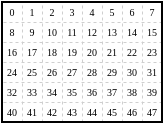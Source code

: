 <mxfile version="24.7.17" pages="2">
  <diagram name="row-major" id="dxTa-nf-bOEMPfZfTC0G">
    <mxGraphModel dx="174" dy="154" grid="1" gridSize="10" guides="1" tooltips="1" connect="1" arrows="1" fold="1" page="1" pageScale="1" pageWidth="850" pageHeight="1100" math="0" shadow="0">
      <root>
        <mxCell id="nCHsW1UH-Y1dxsn32Wa3-0" />
        <mxCell id="nCHsW1UH-Y1dxsn32Wa3-1" parent="nCHsW1UH-Y1dxsn32Wa3-0" />
        <mxCell id="nCHsW1UH-Y1dxsn32Wa3-2" value="" style="endArrow=none;dashed=1;html=1;rounded=0;entryX=0.75;entryY=0;entryDx=0;entryDy=0;exitX=0.75;exitY=1;exitDx=0;exitDy=0;strokeWidth=0.5;strokeColor=#CFCFCF;fontSize=5;fontFamily=Tahoma;" edge="1" parent="nCHsW1UH-Y1dxsn32Wa3-1">
          <mxGeometry width="50" height="50" relative="1" as="geometry">
            <mxPoint x="60" y="60" as="sourcePoint" />
            <mxPoint x="60" as="targetPoint" />
          </mxGeometry>
        </mxCell>
        <mxCell id="nCHsW1UH-Y1dxsn32Wa3-64" value="" style="endArrow=none;dashed=1;html=1;rounded=0;entryX=0.75;entryY=0;entryDx=0;entryDy=0;exitX=0.75;exitY=1;exitDx=0;exitDy=0;strokeWidth=0.5;strokeColor=#CFCFCF;fontSize=5;fontFamily=Tahoma;" edge="1" parent="nCHsW1UH-Y1dxsn32Wa3-1">
          <mxGeometry width="50" height="50" relative="1" as="geometry">
            <mxPoint x="50" y="60" as="sourcePoint" />
            <mxPoint x="50" as="targetPoint" />
          </mxGeometry>
        </mxCell>
        <mxCell id="nCHsW1UH-Y1dxsn32Wa3-65" value="" style="endArrow=none;dashed=1;html=1;rounded=0;entryX=0.75;entryY=0;entryDx=0;entryDy=0;exitX=0.75;exitY=1;exitDx=0;exitDy=0;strokeWidth=0.5;strokeColor=#CFCFCF;fontSize=5;fontFamily=Tahoma;" edge="1" parent="nCHsW1UH-Y1dxsn32Wa3-1">
          <mxGeometry width="50" height="50" relative="1" as="geometry">
            <mxPoint x="30" y="60" as="sourcePoint" />
            <mxPoint x="30" as="targetPoint" />
          </mxGeometry>
        </mxCell>
        <mxCell id="nCHsW1UH-Y1dxsn32Wa3-66" value="" style="endArrow=none;dashed=1;html=1;rounded=0;entryX=0.75;entryY=0;entryDx=0;entryDy=0;exitX=0.75;exitY=1;exitDx=0;exitDy=0;strokeWidth=0.5;strokeColor=#CFCFCF;fontSize=5;fontFamily=Tahoma;" edge="1" parent="nCHsW1UH-Y1dxsn32Wa3-1">
          <mxGeometry width="50" height="50" relative="1" as="geometry">
            <mxPoint x="20" y="60" as="sourcePoint" />
            <mxPoint x="20" as="targetPoint" />
          </mxGeometry>
        </mxCell>
        <mxCell id="nCHsW1UH-Y1dxsn32Wa3-67" value="" style="endArrow=none;dashed=1;html=1;rounded=0;entryX=0.75;entryY=0;entryDx=0;entryDy=0;exitX=0.75;exitY=1;exitDx=0;exitDy=0;strokeWidth=0.5;strokeColor=#CFCFCF;fontSize=5;fontFamily=Tahoma;" edge="1" parent="nCHsW1UH-Y1dxsn32Wa3-1">
          <mxGeometry width="50" height="50" relative="1" as="geometry">
            <mxPoint x="10" y="60" as="sourcePoint" />
            <mxPoint x="10" as="targetPoint" />
          </mxGeometry>
        </mxCell>
        <mxCell id="nCHsW1UH-Y1dxsn32Wa3-68" value="" style="endArrow=none;dashed=1;html=1;rounded=0;entryX=0.75;entryY=0;entryDx=0;entryDy=0;exitX=0.75;exitY=1;exitDx=0;exitDy=0;strokeWidth=0.5;strokeColor=#CFCFCF;fontSize=5;fontFamily=Tahoma;" edge="1" parent="nCHsW1UH-Y1dxsn32Wa3-1">
          <mxGeometry width="50" height="50" relative="1" as="geometry">
            <mxPoint x="70" y="60" as="sourcePoint" />
            <mxPoint x="70" as="targetPoint" />
          </mxGeometry>
        </mxCell>
        <mxCell id="EgG5US5XDcpD_LXcHYMf-1" value="" style="endArrow=none;dashed=1;html=1;rounded=0;entryX=0;entryY=0;entryDx=0;entryDy=0;exitX=1;exitY=0;exitDx=0;exitDy=0;strokeWidth=0.5;strokeColor=#CFCFCF;fontSize=5;fontFamily=Tahoma;" edge="1" parent="nCHsW1UH-Y1dxsn32Wa3-1">
          <mxGeometry width="50" height="50" relative="1" as="geometry">
            <mxPoint x="80" y="40" as="sourcePoint" />
            <mxPoint y="40" as="targetPoint" />
          </mxGeometry>
        </mxCell>
        <mxCell id="EgG5US5XDcpD_LXcHYMf-2" value="" style="endArrow=none;dashed=1;html=1;rounded=0;entryX=0;entryY=0;entryDx=0;entryDy=0;exitX=1;exitY=0;exitDx=0;exitDy=0;strokeWidth=0.5;strokeColor=#CFCFCF;fontSize=5;fontFamily=Tahoma;" edge="1" parent="nCHsW1UH-Y1dxsn32Wa3-1">
          <mxGeometry width="50" height="50" relative="1" as="geometry">
            <mxPoint x="80" y="30" as="sourcePoint" />
            <mxPoint y="30" as="targetPoint" />
          </mxGeometry>
        </mxCell>
        <mxCell id="EgG5US5XDcpD_LXcHYMf-3" value="" style="endArrow=none;dashed=1;html=1;rounded=0;entryX=0;entryY=0;entryDx=0;entryDy=0;exitX=1;exitY=0;exitDx=0;exitDy=0;strokeWidth=0.5;strokeColor=#CFCFCF;fontSize=5;fontFamily=Tahoma;" edge="1" parent="nCHsW1UH-Y1dxsn32Wa3-1">
          <mxGeometry width="50" height="50" relative="1" as="geometry">
            <mxPoint x="80" y="20" as="sourcePoint" />
            <mxPoint y="20" as="targetPoint" />
          </mxGeometry>
        </mxCell>
        <mxCell id="EgG5US5XDcpD_LXcHYMf-4" value="" style="endArrow=none;dashed=1;html=1;rounded=0;entryX=0;entryY=0;entryDx=0;entryDy=0;exitX=1;exitY=0;exitDx=0;exitDy=0;strokeWidth=0.5;strokeColor=#CFCFCF;fontSize=5;fontFamily=Tahoma;" edge="1" parent="nCHsW1UH-Y1dxsn32Wa3-1">
          <mxGeometry width="50" height="50" relative="1" as="geometry">
            <mxPoint x="80" y="10" as="sourcePoint" />
            <mxPoint y="10" as="targetPoint" />
          </mxGeometry>
        </mxCell>
        <mxCell id="EgG5US5XDcpD_LXcHYMf-6" value="" style="endArrow=none;dashed=1;html=1;rounded=0;entryX=0.75;entryY=0;entryDx=0;entryDy=0;exitX=0.75;exitY=1;exitDx=0;exitDy=0;strokeWidth=0.5;strokeColor=#CFCFCF;fontSize=5;fontFamily=Tahoma;" edge="1" parent="nCHsW1UH-Y1dxsn32Wa3-1">
          <mxGeometry width="50" height="50" relative="1" as="geometry">
            <mxPoint x="40" y="60" as="sourcePoint" />
            <mxPoint x="40" as="targetPoint" />
          </mxGeometry>
        </mxCell>
        <mxCell id="nCHsW1UH-Y1dxsn32Wa3-3" value="" style="group;strokeColor=none;fillColor=none;fontSize=5;fontFamily=Tahoma;" vertex="1" connectable="0" parent="nCHsW1UH-Y1dxsn32Wa3-1">
          <mxGeometry width="80" height="60" as="geometry" />
        </mxCell>
        <mxCell id="nCHsW1UH-Y1dxsn32Wa3-4" value="0" style="whiteSpace=wrap;html=1;aspect=fixed;strokeWidth=1;strokeColor=none;fontSize=5;fontFamily=Tahoma;fillColor=none;" vertex="1" parent="nCHsW1UH-Y1dxsn32Wa3-3">
          <mxGeometry width="10" height="10" as="geometry" />
        </mxCell>
        <mxCell id="nCHsW1UH-Y1dxsn32Wa3-5" value="9" style="whiteSpace=wrap;html=1;aspect=fixed;strokeWidth=1;strokeColor=none;fontSize=5;fontFamily=Tahoma;fillColor=none;" vertex="1" parent="nCHsW1UH-Y1dxsn32Wa3-3">
          <mxGeometry x="10" y="10" width="10" height="10" as="geometry" />
        </mxCell>
        <mxCell id="nCHsW1UH-Y1dxsn32Wa3-6" value="8" style="whiteSpace=wrap;html=1;aspect=fixed;strokeWidth=1;strokeColor=none;fontSize=5;fontFamily=Tahoma;fillColor=none;" vertex="1" parent="nCHsW1UH-Y1dxsn32Wa3-3">
          <mxGeometry y="10" width="10" height="10" as="geometry" />
        </mxCell>
        <mxCell id="nCHsW1UH-Y1dxsn32Wa3-7" value="1" style="whiteSpace=wrap;html=1;aspect=fixed;strokeWidth=1;strokeColor=none;fontSize=5;fontFamily=Tahoma;fillColor=none;" vertex="1" parent="nCHsW1UH-Y1dxsn32Wa3-3">
          <mxGeometry x="10" width="10" height="10" as="geometry" />
        </mxCell>
        <mxCell id="nCHsW1UH-Y1dxsn32Wa3-8" value="16" style="whiteSpace=wrap;html=1;aspect=fixed;strokeWidth=1;strokeColor=none;fontSize=5;fontFamily=Tahoma;fillColor=none;" vertex="1" parent="nCHsW1UH-Y1dxsn32Wa3-3">
          <mxGeometry y="20" width="10" height="10" as="geometry" />
        </mxCell>
        <mxCell id="nCHsW1UH-Y1dxsn32Wa3-9" value="25" style="whiteSpace=wrap;html=1;aspect=fixed;strokeWidth=1;strokeColor=none;fontSize=5;fontFamily=Tahoma;fillColor=none;" vertex="1" parent="nCHsW1UH-Y1dxsn32Wa3-3">
          <mxGeometry x="10" y="30" width="10" height="10" as="geometry" />
        </mxCell>
        <mxCell id="nCHsW1UH-Y1dxsn32Wa3-10" value="24" style="whiteSpace=wrap;html=1;aspect=fixed;strokeWidth=1;strokeColor=none;fontSize=5;fontFamily=Tahoma;fillColor=none;" vertex="1" parent="nCHsW1UH-Y1dxsn32Wa3-3">
          <mxGeometry y="30" width="10" height="10" as="geometry" />
        </mxCell>
        <mxCell id="nCHsW1UH-Y1dxsn32Wa3-11" value="17" style="whiteSpace=wrap;html=1;aspect=fixed;strokeWidth=1;strokeColor=none;fontSize=5;fontFamily=Tahoma;fillColor=none;" vertex="1" parent="nCHsW1UH-Y1dxsn32Wa3-3">
          <mxGeometry x="10" y="20" width="10" height="10" as="geometry" />
        </mxCell>
        <mxCell id="nCHsW1UH-Y1dxsn32Wa3-12" value="2" style="whiteSpace=wrap;html=1;aspect=fixed;strokeWidth=1;strokeColor=none;fontSize=5;fontFamily=Tahoma;fillColor=none;" vertex="1" parent="nCHsW1UH-Y1dxsn32Wa3-3">
          <mxGeometry x="20" width="10" height="10" as="geometry" />
        </mxCell>
        <mxCell id="nCHsW1UH-Y1dxsn32Wa3-13" value="11" style="whiteSpace=wrap;html=1;aspect=fixed;strokeWidth=1;strokeColor=none;fontSize=5;fontFamily=Tahoma;fillColor=none;" vertex="1" parent="nCHsW1UH-Y1dxsn32Wa3-3">
          <mxGeometry x="30" y="10" width="10" height="10" as="geometry" />
        </mxCell>
        <mxCell id="nCHsW1UH-Y1dxsn32Wa3-14" value="10" style="whiteSpace=wrap;html=1;aspect=fixed;strokeWidth=1;strokeColor=none;fontSize=5;fontFamily=Tahoma;fillColor=none;" vertex="1" parent="nCHsW1UH-Y1dxsn32Wa3-3">
          <mxGeometry x="20" y="10" width="10" height="10" as="geometry" />
        </mxCell>
        <mxCell id="nCHsW1UH-Y1dxsn32Wa3-15" value="3" style="whiteSpace=wrap;html=1;aspect=fixed;strokeWidth=1;strokeColor=none;fontSize=5;fontFamily=Tahoma;fillColor=none;" vertex="1" parent="nCHsW1UH-Y1dxsn32Wa3-3">
          <mxGeometry x="30" width="10" height="10" as="geometry" />
        </mxCell>
        <mxCell id="nCHsW1UH-Y1dxsn32Wa3-16" value="18" style="whiteSpace=wrap;html=1;aspect=fixed;strokeWidth=1;strokeColor=none;fontSize=5;fontFamily=Tahoma;fillColor=none;" vertex="1" parent="nCHsW1UH-Y1dxsn32Wa3-3">
          <mxGeometry x="20" y="20" width="10" height="10" as="geometry" />
        </mxCell>
        <mxCell id="nCHsW1UH-Y1dxsn32Wa3-17" value="27" style="whiteSpace=wrap;html=1;aspect=fixed;strokeWidth=1;strokeColor=none;fontSize=5;fontFamily=Tahoma;fillColor=none;" vertex="1" parent="nCHsW1UH-Y1dxsn32Wa3-3">
          <mxGeometry x="30" y="30" width="10" height="10" as="geometry" />
        </mxCell>
        <mxCell id="nCHsW1UH-Y1dxsn32Wa3-18" value="26" style="whiteSpace=wrap;html=1;aspect=fixed;strokeWidth=1;strokeColor=none;fontSize=5;fontFamily=Tahoma;fillColor=none;" vertex="1" parent="nCHsW1UH-Y1dxsn32Wa3-3">
          <mxGeometry x="20" y="30" width="10" height="10" as="geometry" />
        </mxCell>
        <mxCell id="nCHsW1UH-Y1dxsn32Wa3-19" value="19" style="whiteSpace=wrap;html=1;aspect=fixed;strokeWidth=1;strokeColor=none;fontSize=5;fontFamily=Tahoma;fillColor=none;" vertex="1" parent="nCHsW1UH-Y1dxsn32Wa3-3">
          <mxGeometry x="30" y="20" width="10" height="10" as="geometry" />
        </mxCell>
        <mxCell id="nCHsW1UH-Y1dxsn32Wa3-20" value="32" style="whiteSpace=wrap;html=1;aspect=fixed;strokeWidth=1;strokeColor=none;fontSize=5;fontFamily=Tahoma;fillColor=none;" vertex="1" parent="nCHsW1UH-Y1dxsn32Wa3-3">
          <mxGeometry y="40" width="10" height="10" as="geometry" />
        </mxCell>
        <mxCell id="nCHsW1UH-Y1dxsn32Wa3-21" value="41" style="whiteSpace=wrap;html=1;aspect=fixed;strokeWidth=1;strokeColor=none;fontSize=5;fontFamily=Tahoma;fillColor=none;" vertex="1" parent="nCHsW1UH-Y1dxsn32Wa3-3">
          <mxGeometry x="10" y="50" width="10" height="10" as="geometry" />
        </mxCell>
        <mxCell id="nCHsW1UH-Y1dxsn32Wa3-22" value="40" style="whiteSpace=wrap;html=1;aspect=fixed;strokeWidth=1;strokeColor=none;fontSize=5;fontFamily=Tahoma;fillColor=none;" vertex="1" parent="nCHsW1UH-Y1dxsn32Wa3-3">
          <mxGeometry y="50" width="10" height="10" as="geometry" />
        </mxCell>
        <mxCell id="nCHsW1UH-Y1dxsn32Wa3-23" value="33" style="whiteSpace=wrap;html=1;aspect=fixed;strokeWidth=1;strokeColor=none;fontSize=5;fontFamily=Tahoma;fillColor=none;" vertex="1" parent="nCHsW1UH-Y1dxsn32Wa3-3">
          <mxGeometry x="10" y="40" width="10" height="10" as="geometry" />
        </mxCell>
        <mxCell id="nCHsW1UH-Y1dxsn32Wa3-24" value="34" style="whiteSpace=wrap;html=1;aspect=fixed;strokeWidth=1;strokeColor=none;fontSize=5;fontFamily=Tahoma;fillColor=none;" vertex="1" parent="nCHsW1UH-Y1dxsn32Wa3-3">
          <mxGeometry x="20" y="40" width="10" height="10" as="geometry" />
        </mxCell>
        <mxCell id="nCHsW1UH-Y1dxsn32Wa3-25" value="43" style="whiteSpace=wrap;html=1;aspect=fixed;strokeWidth=1;strokeColor=none;fontSize=5;fontFamily=Tahoma;fillColor=none;" vertex="1" parent="nCHsW1UH-Y1dxsn32Wa3-3">
          <mxGeometry x="30" y="50" width="10" height="10" as="geometry" />
        </mxCell>
        <mxCell id="nCHsW1UH-Y1dxsn32Wa3-26" value="42" style="whiteSpace=wrap;html=1;aspect=fixed;strokeWidth=1;strokeColor=none;fontSize=5;fontFamily=Tahoma;fillColor=none;" vertex="1" parent="nCHsW1UH-Y1dxsn32Wa3-3">
          <mxGeometry x="20" y="50" width="10" height="10" as="geometry" />
        </mxCell>
        <mxCell id="nCHsW1UH-Y1dxsn32Wa3-27" value="35" style="whiteSpace=wrap;html=1;aspect=fixed;strokeWidth=1;strokeColor=none;fontSize=5;fontFamily=Tahoma;fillColor=none;" vertex="1" parent="nCHsW1UH-Y1dxsn32Wa3-3">
          <mxGeometry x="30" y="40" width="10" height="10" as="geometry" />
        </mxCell>
        <mxCell id="nCHsW1UH-Y1dxsn32Wa3-28" value="4" style="whiteSpace=wrap;html=1;aspect=fixed;strokeWidth=1;strokeColor=none;fontSize=5;fontFamily=Tahoma;fillColor=none;" vertex="1" parent="nCHsW1UH-Y1dxsn32Wa3-3">
          <mxGeometry x="40" width="10" height="10" as="geometry" />
        </mxCell>
        <mxCell id="nCHsW1UH-Y1dxsn32Wa3-29" value="13" style="whiteSpace=wrap;html=1;aspect=fixed;strokeWidth=1;strokeColor=none;fontSize=5;fontFamily=Tahoma;fillColor=none;" vertex="1" parent="nCHsW1UH-Y1dxsn32Wa3-3">
          <mxGeometry x="50" y="10" width="10" height="10" as="geometry" />
        </mxCell>
        <mxCell id="nCHsW1UH-Y1dxsn32Wa3-30" value="12" style="whiteSpace=wrap;html=1;aspect=fixed;strokeWidth=1;strokeColor=none;fontSize=5;fontFamily=Tahoma;fillColor=none;" vertex="1" parent="nCHsW1UH-Y1dxsn32Wa3-3">
          <mxGeometry x="40" y="10" width="10" height="10" as="geometry" />
        </mxCell>
        <mxCell id="nCHsW1UH-Y1dxsn32Wa3-31" value="5" style="whiteSpace=wrap;html=1;aspect=fixed;strokeWidth=1;strokeColor=none;fontSize=5;fontFamily=Tahoma;fillColor=none;" vertex="1" parent="nCHsW1UH-Y1dxsn32Wa3-3">
          <mxGeometry x="50" width="10" height="10" as="geometry" />
        </mxCell>
        <mxCell id="nCHsW1UH-Y1dxsn32Wa3-32" value="20" style="whiteSpace=wrap;html=1;aspect=fixed;strokeWidth=1;strokeColor=none;fontSize=5;fontFamily=Tahoma;fillColor=none;" vertex="1" parent="nCHsW1UH-Y1dxsn32Wa3-3">
          <mxGeometry x="40" y="20" width="10" height="10" as="geometry" />
        </mxCell>
        <mxCell id="nCHsW1UH-Y1dxsn32Wa3-33" value="29" style="whiteSpace=wrap;html=1;aspect=fixed;strokeWidth=1;strokeColor=none;fontSize=5;fontFamily=Tahoma;fillColor=none;" vertex="1" parent="nCHsW1UH-Y1dxsn32Wa3-3">
          <mxGeometry x="50" y="30" width="10" height="10" as="geometry" />
        </mxCell>
        <mxCell id="nCHsW1UH-Y1dxsn32Wa3-34" value="28" style="whiteSpace=wrap;html=1;aspect=fixed;strokeWidth=1;strokeColor=none;fontSize=5;fontFamily=Tahoma;fillColor=none;" vertex="1" parent="nCHsW1UH-Y1dxsn32Wa3-3">
          <mxGeometry x="40" y="30" width="10" height="10" as="geometry" />
        </mxCell>
        <mxCell id="nCHsW1UH-Y1dxsn32Wa3-35" value="21" style="whiteSpace=wrap;html=1;aspect=fixed;strokeWidth=1;strokeColor=none;fontSize=5;fontFamily=Tahoma;fillColor=none;" vertex="1" parent="nCHsW1UH-Y1dxsn32Wa3-3">
          <mxGeometry x="50" y="20" width="10" height="10" as="geometry" />
        </mxCell>
        <mxCell id="nCHsW1UH-Y1dxsn32Wa3-36" value="6" style="whiteSpace=wrap;html=1;aspect=fixed;strokeWidth=1;strokeColor=none;fontSize=5;fontFamily=Tahoma;fillColor=none;" vertex="1" parent="nCHsW1UH-Y1dxsn32Wa3-3">
          <mxGeometry x="60" width="10" height="10" as="geometry" />
        </mxCell>
        <mxCell id="nCHsW1UH-Y1dxsn32Wa3-37" value="15" style="whiteSpace=wrap;html=1;aspect=fixed;strokeWidth=1;strokeColor=none;fontSize=5;fontFamily=Tahoma;fillColor=none;" vertex="1" parent="nCHsW1UH-Y1dxsn32Wa3-3">
          <mxGeometry x="70" y="10" width="10" height="10" as="geometry" />
        </mxCell>
        <mxCell id="nCHsW1UH-Y1dxsn32Wa3-38" value="14" style="whiteSpace=wrap;html=1;aspect=fixed;strokeWidth=1;strokeColor=none;fontSize=5;fontFamily=Tahoma;fillColor=none;" vertex="1" parent="nCHsW1UH-Y1dxsn32Wa3-3">
          <mxGeometry x="60" y="10" width="10" height="10" as="geometry" />
        </mxCell>
        <mxCell id="nCHsW1UH-Y1dxsn32Wa3-39" value="7" style="whiteSpace=wrap;html=1;aspect=fixed;strokeWidth=1;strokeColor=none;fontSize=5;fontFamily=Tahoma;fillColor=none;" vertex="1" parent="nCHsW1UH-Y1dxsn32Wa3-3">
          <mxGeometry x="70" width="10" height="10" as="geometry" />
        </mxCell>
        <mxCell id="nCHsW1UH-Y1dxsn32Wa3-40" value="22" style="whiteSpace=wrap;html=1;aspect=fixed;strokeWidth=1;strokeColor=none;fontSize=5;fontFamily=Tahoma;fillColor=none;" vertex="1" parent="nCHsW1UH-Y1dxsn32Wa3-3">
          <mxGeometry x="60" y="20" width="10" height="10" as="geometry" />
        </mxCell>
        <mxCell id="nCHsW1UH-Y1dxsn32Wa3-41" value="31" style="whiteSpace=wrap;html=1;aspect=fixed;strokeWidth=1;strokeColor=none;fontSize=5;fontFamily=Tahoma;fillColor=none;" vertex="1" parent="nCHsW1UH-Y1dxsn32Wa3-3">
          <mxGeometry x="70" y="30" width="10" height="10" as="geometry" />
        </mxCell>
        <mxCell id="nCHsW1UH-Y1dxsn32Wa3-42" value="30" style="whiteSpace=wrap;html=1;aspect=fixed;strokeWidth=1;strokeColor=none;fontSize=5;fontFamily=Tahoma;fillColor=none;" vertex="1" parent="nCHsW1UH-Y1dxsn32Wa3-3">
          <mxGeometry x="60" y="30" width="10" height="10" as="geometry" />
        </mxCell>
        <mxCell id="nCHsW1UH-Y1dxsn32Wa3-43" value="23" style="whiteSpace=wrap;html=1;aspect=fixed;strokeWidth=1;strokeColor=none;fontSize=5;fontFamily=Tahoma;fillColor=none;" vertex="1" parent="nCHsW1UH-Y1dxsn32Wa3-3">
          <mxGeometry x="70" y="20" width="10" height="10" as="geometry" />
        </mxCell>
        <mxCell id="nCHsW1UH-Y1dxsn32Wa3-44" value="36" style="whiteSpace=wrap;html=1;aspect=fixed;strokeWidth=1;strokeColor=none;fontSize=5;fontFamily=Tahoma;fillColor=none;" vertex="1" parent="nCHsW1UH-Y1dxsn32Wa3-3">
          <mxGeometry x="40" y="40" width="10" height="10" as="geometry" />
        </mxCell>
        <mxCell id="nCHsW1UH-Y1dxsn32Wa3-45" value="45" style="whiteSpace=wrap;html=1;aspect=fixed;strokeWidth=1;strokeColor=none;fontSize=5;fontFamily=Tahoma;fillColor=none;" vertex="1" parent="nCHsW1UH-Y1dxsn32Wa3-3">
          <mxGeometry x="50" y="50" width="10" height="10" as="geometry" />
        </mxCell>
        <mxCell id="nCHsW1UH-Y1dxsn32Wa3-46" value="44" style="whiteSpace=wrap;html=1;aspect=fixed;strokeWidth=1;strokeColor=none;fontSize=5;fontFamily=Tahoma;fillColor=none;" vertex="1" parent="nCHsW1UH-Y1dxsn32Wa3-3">
          <mxGeometry x="40" y="50" width="10" height="10" as="geometry" />
        </mxCell>
        <mxCell id="nCHsW1UH-Y1dxsn32Wa3-47" value="37" style="whiteSpace=wrap;html=1;aspect=fixed;strokeWidth=1;strokeColor=none;fontSize=5;fontFamily=Tahoma;fillColor=none;" vertex="1" parent="nCHsW1UH-Y1dxsn32Wa3-3">
          <mxGeometry x="50" y="40" width="10" height="10" as="geometry" />
        </mxCell>
        <mxCell id="nCHsW1UH-Y1dxsn32Wa3-48" value="38" style="whiteSpace=wrap;html=1;aspect=fixed;strokeWidth=1;strokeColor=none;fontSize=5;fontFamily=Tahoma;fillColor=none;" vertex="1" parent="nCHsW1UH-Y1dxsn32Wa3-3">
          <mxGeometry x="60" y="40" width="10" height="10" as="geometry" />
        </mxCell>
        <mxCell id="nCHsW1UH-Y1dxsn32Wa3-49" value="47" style="whiteSpace=wrap;html=1;aspect=fixed;strokeWidth=1;strokeColor=none;fontSize=5;fontFamily=Tahoma;fillColor=none;" vertex="1" parent="nCHsW1UH-Y1dxsn32Wa3-3">
          <mxGeometry x="70" y="50" width="10" height="10" as="geometry" />
        </mxCell>
        <mxCell id="nCHsW1UH-Y1dxsn32Wa3-50" value="46" style="whiteSpace=wrap;html=1;aspect=fixed;strokeWidth=1;strokeColor=none;fontSize=5;fontFamily=Tahoma;fillColor=none;" vertex="1" parent="nCHsW1UH-Y1dxsn32Wa3-3">
          <mxGeometry x="60" y="50" width="10" height="10" as="geometry" />
        </mxCell>
        <mxCell id="nCHsW1UH-Y1dxsn32Wa3-51" value="39" style="whiteSpace=wrap;html=1;aspect=fixed;strokeWidth=1;strokeColor=none;fontSize=5;fontFamily=Tahoma;fillColor=none;" vertex="1" parent="nCHsW1UH-Y1dxsn32Wa3-3">
          <mxGeometry x="70" y="40" width="10" height="10" as="geometry" />
        </mxCell>
        <mxCell id="EgG5US5XDcpD_LXcHYMf-0" value="" style="endArrow=none;dashed=1;html=1;rounded=0;entryX=0;entryY=0;entryDx=0;entryDy=0;exitX=1;exitY=0;exitDx=0;exitDy=0;strokeWidth=0.5;strokeColor=#CFCFCF;fontSize=5;fontFamily=Tahoma;" edge="1" parent="nCHsW1UH-Y1dxsn32Wa3-3" source="nCHsW1UH-Y1dxsn32Wa3-49" target="nCHsW1UH-Y1dxsn32Wa3-22">
          <mxGeometry width="50" height="50" relative="1" as="geometry">
            <mxPoint x="70" y="70" as="sourcePoint" />
            <mxPoint x="70" y="10" as="targetPoint" />
          </mxGeometry>
        </mxCell>
        <mxCell id="nCHsW1UH-Y1dxsn32Wa3-70" value="" style="rounded=0;whiteSpace=wrap;html=1;fillColor=none;fontSize=5;fontFamily=Tahoma;" vertex="1" parent="nCHsW1UH-Y1dxsn32Wa3-3">
          <mxGeometry width="80" height="60" as="geometry" />
        </mxCell>
      </root>
    </mxGraphModel>
  </diagram>
  <diagram name="packed" id="snhxxDHDTNbqBV9duYii">
    <mxGraphModel dx="357" dy="315" grid="1" gridSize="10" guides="1" tooltips="1" connect="1" arrows="1" fold="1" page="1" pageScale="1" pageWidth="850" pageHeight="1100" math="0" shadow="0">
      <root>
        <mxCell id="0" />
        <mxCell id="1" parent="0" />
        <mxCell id="UL2W5s986irqLUqF3foX-220" value="" style="endArrow=none;dashed=1;html=1;rounded=0;entryX=0.75;entryY=0;entryDx=0;entryDy=0;exitX=0.75;exitY=1;exitDx=0;exitDy=0;strokeWidth=0.5;strokeColor=#CFCFCF;fontSize=5;fontFamily=Tahoma;" edge="1" parent="1">
          <mxGeometry width="50" height="50" relative="1" as="geometry">
            <mxPoint x="60" y="60" as="sourcePoint" />
            <mxPoint x="60" as="targetPoint" />
          </mxGeometry>
        </mxCell>
        <mxCell id="UL2W5s986irqLUqF3foX-205" value="" style="group;strokeColor=none;fillColor=none;fontSize=5;fontFamily=Tahoma;" vertex="1" connectable="0" parent="1">
          <mxGeometry width="80" height="60" as="geometry" />
        </mxCell>
        <mxCell id="UL2W5s986irqLUqF3foX-1" value="0" style="whiteSpace=wrap;html=1;aspect=fixed;strokeWidth=1;strokeColor=none;fontSize=5;fontFamily=Tahoma;fillColor=none;" vertex="1" parent="UL2W5s986irqLUqF3foX-205">
          <mxGeometry width="10" height="10" as="geometry" />
        </mxCell>
        <mxCell id="UL2W5s986irqLUqF3foX-3" value="5" style="whiteSpace=wrap;html=1;aspect=fixed;strokeWidth=1;strokeColor=none;fontSize=5;fontFamily=Tahoma;fillColor=none;" vertex="1" parent="UL2W5s986irqLUqF3foX-205">
          <mxGeometry x="10" y="10" width="10" height="10" as="geometry" />
        </mxCell>
        <mxCell id="UL2W5s986irqLUqF3foX-5" value="4" style="whiteSpace=wrap;html=1;aspect=fixed;strokeWidth=1;strokeColor=none;fontSize=5;fontFamily=Tahoma;fillColor=none;" vertex="1" parent="UL2W5s986irqLUqF3foX-205">
          <mxGeometry y="10" width="10" height="10" as="geometry" />
        </mxCell>
        <mxCell id="UL2W5s986irqLUqF3foX-6" value="1" style="whiteSpace=wrap;html=1;aspect=fixed;strokeWidth=1;strokeColor=none;fontSize=5;fontFamily=Tahoma;fillColor=none;" vertex="1" parent="UL2W5s986irqLUqF3foX-205">
          <mxGeometry x="10" width="10" height="10" as="geometry" />
        </mxCell>
        <mxCell id="UL2W5s986irqLUqF3foX-7" value="8" style="whiteSpace=wrap;html=1;aspect=fixed;strokeWidth=1;strokeColor=none;fontSize=5;fontFamily=Tahoma;fillColor=none;" vertex="1" parent="UL2W5s986irqLUqF3foX-205">
          <mxGeometry y="20" width="10" height="10" as="geometry" />
        </mxCell>
        <mxCell id="UL2W5s986irqLUqF3foX-8" value="13" style="whiteSpace=wrap;html=1;aspect=fixed;strokeWidth=1;strokeColor=none;fontSize=5;fontFamily=Tahoma;fillColor=none;" vertex="1" parent="UL2W5s986irqLUqF3foX-205">
          <mxGeometry x="10" y="30" width="10" height="10" as="geometry" />
        </mxCell>
        <mxCell id="UL2W5s986irqLUqF3foX-9" value="12" style="whiteSpace=wrap;html=1;aspect=fixed;strokeWidth=1;strokeColor=none;fontSize=5;fontFamily=Tahoma;fillColor=none;" vertex="1" parent="UL2W5s986irqLUqF3foX-205">
          <mxGeometry y="30" width="10" height="10" as="geometry" />
        </mxCell>
        <mxCell id="UL2W5s986irqLUqF3foX-10" value="9" style="whiteSpace=wrap;html=1;aspect=fixed;strokeWidth=1;strokeColor=none;fontSize=5;fontFamily=Tahoma;fillColor=none;" vertex="1" parent="UL2W5s986irqLUqF3foX-205">
          <mxGeometry x="10" y="20" width="10" height="10" as="geometry" />
        </mxCell>
        <mxCell id="UL2W5s986irqLUqF3foX-11" value="2" style="whiteSpace=wrap;html=1;aspect=fixed;strokeWidth=1;strokeColor=none;fontSize=5;fontFamily=Tahoma;fillColor=none;" vertex="1" parent="UL2W5s986irqLUqF3foX-205">
          <mxGeometry x="20" width="10" height="10" as="geometry" />
        </mxCell>
        <mxCell id="UL2W5s986irqLUqF3foX-12" value="7" style="whiteSpace=wrap;html=1;aspect=fixed;strokeWidth=1;strokeColor=none;fontSize=5;fontFamily=Tahoma;fillColor=none;" vertex="1" parent="UL2W5s986irqLUqF3foX-205">
          <mxGeometry x="30" y="10" width="10" height="10" as="geometry" />
        </mxCell>
        <mxCell id="UL2W5s986irqLUqF3foX-13" value="6" style="whiteSpace=wrap;html=1;aspect=fixed;strokeWidth=1;strokeColor=none;fontSize=5;fontFamily=Tahoma;fillColor=none;" vertex="1" parent="UL2W5s986irqLUqF3foX-205">
          <mxGeometry x="20" y="10" width="10" height="10" as="geometry" />
        </mxCell>
        <mxCell id="UL2W5s986irqLUqF3foX-14" value="3" style="whiteSpace=wrap;html=1;aspect=fixed;strokeWidth=1;strokeColor=none;fontSize=5;fontFamily=Tahoma;fillColor=none;" vertex="1" parent="UL2W5s986irqLUqF3foX-205">
          <mxGeometry x="30" width="10" height="10" as="geometry" />
        </mxCell>
        <mxCell id="UL2W5s986irqLUqF3foX-15" value="10" style="whiteSpace=wrap;html=1;aspect=fixed;strokeWidth=1;strokeColor=none;fontSize=5;fontFamily=Tahoma;fillColor=none;" vertex="1" parent="UL2W5s986irqLUqF3foX-205">
          <mxGeometry x="20" y="20" width="10" height="10" as="geometry" />
        </mxCell>
        <mxCell id="UL2W5s986irqLUqF3foX-16" value="15" style="whiteSpace=wrap;html=1;aspect=fixed;strokeWidth=1;strokeColor=none;fontSize=5;fontFamily=Tahoma;fillColor=none;" vertex="1" parent="UL2W5s986irqLUqF3foX-205">
          <mxGeometry x="30" y="30" width="10" height="10" as="geometry" />
        </mxCell>
        <mxCell id="UL2W5s986irqLUqF3foX-17" value="14" style="whiteSpace=wrap;html=1;aspect=fixed;strokeWidth=1;strokeColor=none;fontSize=5;fontFamily=Tahoma;fillColor=none;" vertex="1" parent="UL2W5s986irqLUqF3foX-205">
          <mxGeometry x="20" y="30" width="10" height="10" as="geometry" />
        </mxCell>
        <mxCell id="UL2W5s986irqLUqF3foX-18" value="11" style="whiteSpace=wrap;html=1;aspect=fixed;strokeWidth=1;strokeColor=none;fontSize=5;fontFamily=Tahoma;fillColor=none;" vertex="1" parent="UL2W5s986irqLUqF3foX-205">
          <mxGeometry x="30" y="20" width="10" height="10" as="geometry" />
        </mxCell>
        <mxCell id="UL2W5s986irqLUqF3foX-19" value="16" style="whiteSpace=wrap;html=1;aspect=fixed;strokeWidth=1;strokeColor=none;fontSize=5;fontFamily=Tahoma;fillColor=none;" vertex="1" parent="UL2W5s986irqLUqF3foX-205">
          <mxGeometry y="40" width="10" height="10" as="geometry" />
        </mxCell>
        <mxCell id="UL2W5s986irqLUqF3foX-20" value="21" style="whiteSpace=wrap;html=1;aspect=fixed;strokeWidth=1;strokeColor=none;fontSize=5;fontFamily=Tahoma;fillColor=none;" vertex="1" parent="UL2W5s986irqLUqF3foX-205">
          <mxGeometry x="10" y="50" width="10" height="10" as="geometry" />
        </mxCell>
        <mxCell id="UL2W5s986irqLUqF3foX-21" value="20" style="whiteSpace=wrap;html=1;aspect=fixed;strokeWidth=1;strokeColor=none;fontSize=5;fontFamily=Tahoma;fillColor=none;" vertex="1" parent="UL2W5s986irqLUqF3foX-205">
          <mxGeometry y="50" width="10" height="10" as="geometry" />
        </mxCell>
        <mxCell id="UL2W5s986irqLUqF3foX-22" value="17" style="whiteSpace=wrap;html=1;aspect=fixed;strokeWidth=1;strokeColor=none;fontSize=5;fontFamily=Tahoma;fillColor=none;" vertex="1" parent="UL2W5s986irqLUqF3foX-205">
          <mxGeometry x="10" y="40" width="10" height="10" as="geometry" />
        </mxCell>
        <mxCell id="UL2W5s986irqLUqF3foX-27" value="18" style="whiteSpace=wrap;html=1;aspect=fixed;strokeWidth=1;strokeColor=none;fontSize=5;fontFamily=Tahoma;fillColor=none;" vertex="1" parent="UL2W5s986irqLUqF3foX-205">
          <mxGeometry x="20" y="40" width="10" height="10" as="geometry" />
        </mxCell>
        <mxCell id="UL2W5s986irqLUqF3foX-28" value="23" style="whiteSpace=wrap;html=1;aspect=fixed;strokeWidth=1;strokeColor=none;fontSize=5;fontFamily=Tahoma;fillColor=none;" vertex="1" parent="UL2W5s986irqLUqF3foX-205">
          <mxGeometry x="30" y="50" width="10" height="10" as="geometry" />
        </mxCell>
        <mxCell id="UL2W5s986irqLUqF3foX-29" value="22" style="whiteSpace=wrap;html=1;aspect=fixed;strokeWidth=1;strokeColor=none;fontSize=5;fontFamily=Tahoma;fillColor=none;" vertex="1" parent="UL2W5s986irqLUqF3foX-205">
          <mxGeometry x="20" y="50" width="10" height="10" as="geometry" />
        </mxCell>
        <mxCell id="UL2W5s986irqLUqF3foX-30" value="19" style="whiteSpace=wrap;html=1;aspect=fixed;strokeWidth=1;strokeColor=none;fontSize=5;fontFamily=Tahoma;fillColor=none;" vertex="1" parent="UL2W5s986irqLUqF3foX-205">
          <mxGeometry x="30" y="40" width="10" height="10" as="geometry" />
        </mxCell>
        <mxCell id="UL2W5s986irqLUqF3foX-35" value="24" style="whiteSpace=wrap;html=1;aspect=fixed;strokeWidth=1;strokeColor=none;fontSize=5;fontFamily=Tahoma;fillColor=none;" vertex="1" parent="UL2W5s986irqLUqF3foX-205">
          <mxGeometry x="40" width="10" height="10" as="geometry" />
        </mxCell>
        <mxCell id="UL2W5s986irqLUqF3foX-36" value="29" style="whiteSpace=wrap;html=1;aspect=fixed;strokeWidth=1;strokeColor=none;fontSize=5;fontFamily=Tahoma;fillColor=none;" vertex="1" parent="UL2W5s986irqLUqF3foX-205">
          <mxGeometry x="50" y="10" width="10" height="10" as="geometry" />
        </mxCell>
        <mxCell id="UL2W5s986irqLUqF3foX-37" value="28" style="whiteSpace=wrap;html=1;aspect=fixed;strokeWidth=1;strokeColor=none;fontSize=5;fontFamily=Tahoma;fillColor=none;" vertex="1" parent="UL2W5s986irqLUqF3foX-205">
          <mxGeometry x="40" y="10" width="10" height="10" as="geometry" />
        </mxCell>
        <mxCell id="UL2W5s986irqLUqF3foX-38" value="25" style="whiteSpace=wrap;html=1;aspect=fixed;strokeWidth=1;strokeColor=none;fontSize=5;fontFamily=Tahoma;fillColor=none;" vertex="1" parent="UL2W5s986irqLUqF3foX-205">
          <mxGeometry x="50" width="10" height="10" as="geometry" />
        </mxCell>
        <mxCell id="UL2W5s986irqLUqF3foX-39" value="32" style="whiteSpace=wrap;html=1;aspect=fixed;strokeWidth=1;strokeColor=none;fontSize=5;fontFamily=Tahoma;fillColor=none;" vertex="1" parent="UL2W5s986irqLUqF3foX-205">
          <mxGeometry x="40" y="20" width="10" height="10" as="geometry" />
        </mxCell>
        <mxCell id="UL2W5s986irqLUqF3foX-40" value="37" style="whiteSpace=wrap;html=1;aspect=fixed;strokeWidth=1;strokeColor=none;fontSize=5;fontFamily=Tahoma;fillColor=none;" vertex="1" parent="UL2W5s986irqLUqF3foX-205">
          <mxGeometry x="50" y="30" width="10" height="10" as="geometry" />
        </mxCell>
        <mxCell id="UL2W5s986irqLUqF3foX-41" value="36" style="whiteSpace=wrap;html=1;aspect=fixed;strokeWidth=1;strokeColor=none;fontSize=5;fontFamily=Tahoma;fillColor=none;" vertex="1" parent="UL2W5s986irqLUqF3foX-205">
          <mxGeometry x="40" y="30" width="10" height="10" as="geometry" />
        </mxCell>
        <mxCell id="UL2W5s986irqLUqF3foX-42" value="33" style="whiteSpace=wrap;html=1;aspect=fixed;strokeWidth=1;strokeColor=none;fontSize=5;fontFamily=Tahoma;fillColor=none;" vertex="1" parent="UL2W5s986irqLUqF3foX-205">
          <mxGeometry x="50" y="20" width="10" height="10" as="geometry" />
        </mxCell>
        <mxCell id="UL2W5s986irqLUqF3foX-43" value="26" style="whiteSpace=wrap;html=1;aspect=fixed;strokeWidth=1;strokeColor=none;fontSize=5;fontFamily=Tahoma;fillColor=none;" vertex="1" parent="UL2W5s986irqLUqF3foX-205">
          <mxGeometry x="60" width="10" height="10" as="geometry" />
        </mxCell>
        <mxCell id="UL2W5s986irqLUqF3foX-44" value="31" style="whiteSpace=wrap;html=1;aspect=fixed;strokeWidth=1;strokeColor=none;fontSize=5;fontFamily=Tahoma;fillColor=none;" vertex="1" parent="UL2W5s986irqLUqF3foX-205">
          <mxGeometry x="70" y="10" width="10" height="10" as="geometry" />
        </mxCell>
        <mxCell id="UL2W5s986irqLUqF3foX-45" value="30" style="whiteSpace=wrap;html=1;aspect=fixed;strokeWidth=1;strokeColor=none;fontSize=5;fontFamily=Tahoma;fillColor=none;" vertex="1" parent="UL2W5s986irqLUqF3foX-205">
          <mxGeometry x="60" y="10" width="10" height="10" as="geometry" />
        </mxCell>
        <mxCell id="UL2W5s986irqLUqF3foX-46" value="27" style="whiteSpace=wrap;html=1;aspect=fixed;strokeWidth=1;strokeColor=none;fontSize=5;fontFamily=Tahoma;fillColor=none;" vertex="1" parent="UL2W5s986irqLUqF3foX-205">
          <mxGeometry x="70" width="10" height="10" as="geometry" />
        </mxCell>
        <mxCell id="UL2W5s986irqLUqF3foX-47" value="34" style="whiteSpace=wrap;html=1;aspect=fixed;strokeWidth=1;strokeColor=none;fontSize=5;fontFamily=Tahoma;fillColor=none;" vertex="1" parent="UL2W5s986irqLUqF3foX-205">
          <mxGeometry x="60" y="20" width="10" height="10" as="geometry" />
        </mxCell>
        <mxCell id="UL2W5s986irqLUqF3foX-48" value="39" style="whiteSpace=wrap;html=1;aspect=fixed;strokeWidth=1;strokeColor=none;fontSize=5;fontFamily=Tahoma;fillColor=none;" vertex="1" parent="UL2W5s986irqLUqF3foX-205">
          <mxGeometry x="70" y="30" width="10" height="10" as="geometry" />
        </mxCell>
        <mxCell id="UL2W5s986irqLUqF3foX-49" value="38" style="whiteSpace=wrap;html=1;aspect=fixed;strokeWidth=1;strokeColor=none;fontSize=5;fontFamily=Tahoma;fillColor=none;" vertex="1" parent="UL2W5s986irqLUqF3foX-205">
          <mxGeometry x="60" y="30" width="10" height="10" as="geometry" />
        </mxCell>
        <mxCell id="UL2W5s986irqLUqF3foX-50" value="35" style="whiteSpace=wrap;html=1;aspect=fixed;strokeWidth=1;strokeColor=none;fontSize=5;fontFamily=Tahoma;fillColor=none;" vertex="1" parent="UL2W5s986irqLUqF3foX-205">
          <mxGeometry x="70" y="20" width="10" height="10" as="geometry" />
        </mxCell>
        <mxCell id="UL2W5s986irqLUqF3foX-51" value="40" style="whiteSpace=wrap;html=1;aspect=fixed;strokeWidth=1;strokeColor=none;fontSize=5;fontFamily=Tahoma;fillColor=none;" vertex="1" parent="UL2W5s986irqLUqF3foX-205">
          <mxGeometry x="40" y="40" width="10" height="10" as="geometry" />
        </mxCell>
        <mxCell id="UL2W5s986irqLUqF3foX-52" value="45" style="whiteSpace=wrap;html=1;aspect=fixed;strokeWidth=1;strokeColor=none;fontSize=5;fontFamily=Tahoma;fillColor=none;" vertex="1" parent="UL2W5s986irqLUqF3foX-205">
          <mxGeometry x="50" y="50" width="10" height="10" as="geometry" />
        </mxCell>
        <mxCell id="UL2W5s986irqLUqF3foX-53" value="44" style="whiteSpace=wrap;html=1;aspect=fixed;strokeWidth=1;strokeColor=none;fontSize=5;fontFamily=Tahoma;fillColor=none;" vertex="1" parent="UL2W5s986irqLUqF3foX-205">
          <mxGeometry x="40" y="50" width="10" height="10" as="geometry" />
        </mxCell>
        <mxCell id="UL2W5s986irqLUqF3foX-54" value="41" style="whiteSpace=wrap;html=1;aspect=fixed;strokeWidth=1;strokeColor=none;fontSize=5;fontFamily=Tahoma;fillColor=none;" vertex="1" parent="UL2W5s986irqLUqF3foX-205">
          <mxGeometry x="50" y="40" width="10" height="10" as="geometry" />
        </mxCell>
        <mxCell id="UL2W5s986irqLUqF3foX-59" value="42" style="whiteSpace=wrap;html=1;aspect=fixed;strokeWidth=1;strokeColor=none;fontSize=5;fontFamily=Tahoma;fillColor=none;" vertex="1" parent="UL2W5s986irqLUqF3foX-205">
          <mxGeometry x="60" y="40" width="10" height="10" as="geometry" />
        </mxCell>
        <mxCell id="UL2W5s986irqLUqF3foX-60" value="47" style="whiteSpace=wrap;html=1;aspect=fixed;strokeWidth=1;strokeColor=none;fontSize=5;fontFamily=Tahoma;fillColor=none;" vertex="1" parent="UL2W5s986irqLUqF3foX-205">
          <mxGeometry x="70" y="50" width="10" height="10" as="geometry" />
        </mxCell>
        <mxCell id="UL2W5s986irqLUqF3foX-61" value="46" style="whiteSpace=wrap;html=1;aspect=fixed;strokeWidth=1;strokeColor=none;fontSize=5;fontFamily=Tahoma;fillColor=none;" vertex="1" parent="UL2W5s986irqLUqF3foX-205">
          <mxGeometry x="60" y="50" width="10" height="10" as="geometry" />
        </mxCell>
        <mxCell id="UL2W5s986irqLUqF3foX-62" value="43" style="whiteSpace=wrap;html=1;aspect=fixed;strokeWidth=1;strokeColor=none;fontSize=5;fontFamily=Tahoma;fillColor=none;" vertex="1" parent="UL2W5s986irqLUqF3foX-205">
          <mxGeometry x="70" y="40" width="10" height="10" as="geometry" />
        </mxCell>
        <mxCell id="UL2W5s986irqLUqF3foX-67" value="" style="whiteSpace=wrap;html=1;fillColor=none;strokeWidth=0.5;strokeColor=#8F8F8F;fontSize=5;fontFamily=Tahoma;" vertex="1" parent="UL2W5s986irqLUqF3foX-205">
          <mxGeometry width="40" height="10" as="geometry" />
        </mxCell>
        <mxCell id="UL2W5s986irqLUqF3foX-206" value="" style="whiteSpace=wrap;html=1;fillColor=none;strokeWidth=0.5;strokeColor=#8F8F8F;fontSize=5;fontFamily=Tahoma;" vertex="1" parent="1">
          <mxGeometry y="10" width="40" height="10" as="geometry" />
        </mxCell>
        <mxCell id="UL2W5s986irqLUqF3foX-207" value="" style="whiteSpace=wrap;html=1;fillColor=none;strokeWidth=0.5;strokeColor=#8F8F8F;fontSize=5;fontFamily=Tahoma;" vertex="1" parent="1">
          <mxGeometry y="20" width="40" height="10" as="geometry" />
        </mxCell>
        <mxCell id="UL2W5s986irqLUqF3foX-208" value="" style="whiteSpace=wrap;html=1;fillColor=none;strokeWidth=0.5;strokeColor=#8F8F8F;fontSize=5;fontFamily=Tahoma;" vertex="1" parent="1">
          <mxGeometry y="30" width="40" height="10" as="geometry" />
        </mxCell>
        <mxCell id="UL2W5s986irqLUqF3foX-209" value="" style="whiteSpace=wrap;html=1;fillColor=none;strokeWidth=0.5;strokeColor=#8F8F8F;fontSize=5;fontFamily=Tahoma;" vertex="1" parent="1">
          <mxGeometry y="40" width="40" height="10" as="geometry" />
        </mxCell>
        <mxCell id="UL2W5s986irqLUqF3foX-211" value="" style="whiteSpace=wrap;html=1;fillColor=none;strokeWidth=0.5;strokeColor=#8F8F8F;fontSize=5;fontFamily=Tahoma;" vertex="1" parent="1">
          <mxGeometry y="50" width="40" height="10" as="geometry" />
        </mxCell>
        <mxCell id="UL2W5s986irqLUqF3foX-212" value="" style="whiteSpace=wrap;html=1;fillColor=none;strokeWidth=0.5;strokeColor=#8F8F8F;fontSize=5;fontFamily=Tahoma;" vertex="1" parent="1">
          <mxGeometry x="40" y="50" width="40" height="10" as="geometry" />
        </mxCell>
        <mxCell id="UL2W5s986irqLUqF3foX-213" value="" style="whiteSpace=wrap;html=1;fillColor=none;strokeWidth=0.5;strokeColor=#8F8F8F;fontSize=5;fontFamily=Tahoma;" vertex="1" parent="1">
          <mxGeometry x="40" y="40" width="40" height="10" as="geometry" />
        </mxCell>
        <mxCell id="UL2W5s986irqLUqF3foX-214" value="" style="whiteSpace=wrap;html=1;fillColor=none;strokeWidth=0.5;strokeColor=#8F8F8F;fontSize=5;fontFamily=Tahoma;" vertex="1" parent="1">
          <mxGeometry x="40" y="30" width="40" height="10" as="geometry" />
        </mxCell>
        <mxCell id="UL2W5s986irqLUqF3foX-215" value="" style="whiteSpace=wrap;html=1;fillColor=none;strokeWidth=0.5;strokeColor=#8F8F8F;fontSize=5;fontFamily=Tahoma;" vertex="1" parent="1">
          <mxGeometry x="40" y="20" width="40" height="10" as="geometry" />
        </mxCell>
        <mxCell id="UL2W5s986irqLUqF3foX-217" value="" style="whiteSpace=wrap;html=1;fillColor=none;strokeWidth=0.5;strokeColor=#8F8F8F;fontSize=5;fontFamily=Tahoma;" vertex="1" parent="1">
          <mxGeometry x="40" y="10" width="40" height="10" as="geometry" />
        </mxCell>
        <mxCell id="UL2W5s986irqLUqF3foX-218" value="" style="whiteSpace=wrap;html=1;fillColor=none;strokeWidth=0.5;strokeColor=#8F8F8F;fontSize=5;fontFamily=Tahoma;" vertex="1" parent="1">
          <mxGeometry x="40" width="40" height="10" as="geometry" />
        </mxCell>
        <mxCell id="UL2W5s986irqLUqF3foX-221" value="" style="endArrow=none;dashed=1;html=1;rounded=0;entryX=0.75;entryY=0;entryDx=0;entryDy=0;exitX=0.75;exitY=1;exitDx=0;exitDy=0;strokeWidth=0.5;strokeColor=#CFCFCF;fontSize=5;fontFamily=Tahoma;" edge="1" parent="1">
          <mxGeometry width="50" height="50" relative="1" as="geometry">
            <mxPoint x="50" y="60" as="sourcePoint" />
            <mxPoint x="50" as="targetPoint" />
          </mxGeometry>
        </mxCell>
        <mxCell id="UL2W5s986irqLUqF3foX-222" value="" style="endArrow=none;dashed=1;html=1;rounded=0;entryX=0.75;entryY=0;entryDx=0;entryDy=0;exitX=0.75;exitY=1;exitDx=0;exitDy=0;strokeWidth=0.5;strokeColor=#CFCFCF;fontSize=5;fontFamily=Tahoma;" edge="1" parent="1">
          <mxGeometry width="50" height="50" relative="1" as="geometry">
            <mxPoint x="30" y="60" as="sourcePoint" />
            <mxPoint x="30" as="targetPoint" />
          </mxGeometry>
        </mxCell>
        <mxCell id="UL2W5s986irqLUqF3foX-223" value="" style="endArrow=none;dashed=1;html=1;rounded=0;entryX=0.75;entryY=0;entryDx=0;entryDy=0;exitX=0.75;exitY=1;exitDx=0;exitDy=0;strokeWidth=0.5;strokeColor=#CFCFCF;fontSize=5;fontFamily=Tahoma;" edge="1" parent="1">
          <mxGeometry width="50" height="50" relative="1" as="geometry">
            <mxPoint x="20" y="60" as="sourcePoint" />
            <mxPoint x="20" as="targetPoint" />
          </mxGeometry>
        </mxCell>
        <mxCell id="UL2W5s986irqLUqF3foX-224" value="" style="endArrow=none;dashed=1;html=1;rounded=0;entryX=0.75;entryY=0;entryDx=0;entryDy=0;exitX=0.75;exitY=1;exitDx=0;exitDy=0;strokeWidth=0.5;strokeColor=#CFCFCF;fontSize=5;fontFamily=Tahoma;" edge="1" parent="1">
          <mxGeometry width="50" height="50" relative="1" as="geometry">
            <mxPoint x="10" y="60" as="sourcePoint" />
            <mxPoint x="10" as="targetPoint" />
          </mxGeometry>
        </mxCell>
        <mxCell id="UL2W5s986irqLUqF3foX-225" value="" style="endArrow=none;dashed=1;html=1;rounded=0;entryX=0.75;entryY=0;entryDx=0;entryDy=0;exitX=0.75;exitY=1;exitDx=0;exitDy=0;strokeWidth=0.5;strokeColor=#CFCFCF;fontSize=5;fontFamily=Tahoma;" edge="1" parent="1">
          <mxGeometry width="50" height="50" relative="1" as="geometry">
            <mxPoint x="70" y="60" as="sourcePoint" />
            <mxPoint x="70" as="targetPoint" />
          </mxGeometry>
        </mxCell>
        <mxCell id="UL2W5s986irqLUqF3foX-226" value="" style="endArrow=none;html=1;rounded=0;entryX=0;entryY=0;entryDx=0;entryDy=0;exitX=0;exitY=1;exitDx=0;exitDy=0;strokeWidth=0.5;fontSize=5;fontFamily=Tahoma;" edge="1" parent="1" source="UL2W5s986irqLUqF3foX-212" target="UL2W5s986irqLUqF3foX-218">
          <mxGeometry width="50" height="50" relative="1" as="geometry">
            <mxPoint x="10" y="80" as="sourcePoint" />
            <mxPoint x="60" y="30" as="targetPoint" />
          </mxGeometry>
        </mxCell>
        <mxCell id="UL2W5s986irqLUqF3foX-227" value="" style="rounded=0;whiteSpace=wrap;html=1;fillColor=none;fontSize=5;fontFamily=Tahoma;" vertex="1" parent="1">
          <mxGeometry width="80" height="60" as="geometry" />
        </mxCell>
      </root>
    </mxGraphModel>
  </diagram>
</mxfile>
